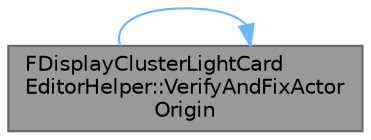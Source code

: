 digraph "FDisplayClusterLightCardEditorHelper::VerifyAndFixActorOrigin"
{
 // INTERACTIVE_SVG=YES
 // LATEX_PDF_SIZE
  bgcolor="transparent";
  edge [fontname=Helvetica,fontsize=10,labelfontname=Helvetica,labelfontsize=10];
  node [fontname=Helvetica,fontsize=10,shape=box,height=0.2,width=0.4];
  rankdir="LR";
  Node1 [id="Node000001",label="FDisplayClusterLightCard\lEditorHelper::VerifyAndFixActor\lOrigin",height=0.2,width=0.4,color="gray40", fillcolor="grey60", style="filled", fontcolor="black",tooltip="Ensures that the actor root component is at the same location as the projection/origin."];
  Node1 -> Node1 [id="edge1_Node000001_Node000001",color="steelblue1",style="solid",tooltip=" "];
}
